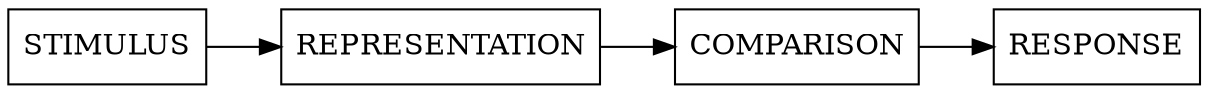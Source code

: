 digraph G
{
graph [rankdir=LR];
        node [shape = record,margin=0];

        node0 [ label ="  STIMULUS", margin=0.1];
        node1 [ label ="REPRESENTATION", margin=0.1];
        node2 [ label ="COMPARISON", margin=0.1];
        node3 [ label =" RESPONSE ", margin=0.1];
  

        "node0":f0 -> "node1":f1;
        "node1":f2 -> "node2":f1;
        node2->node3;

}
